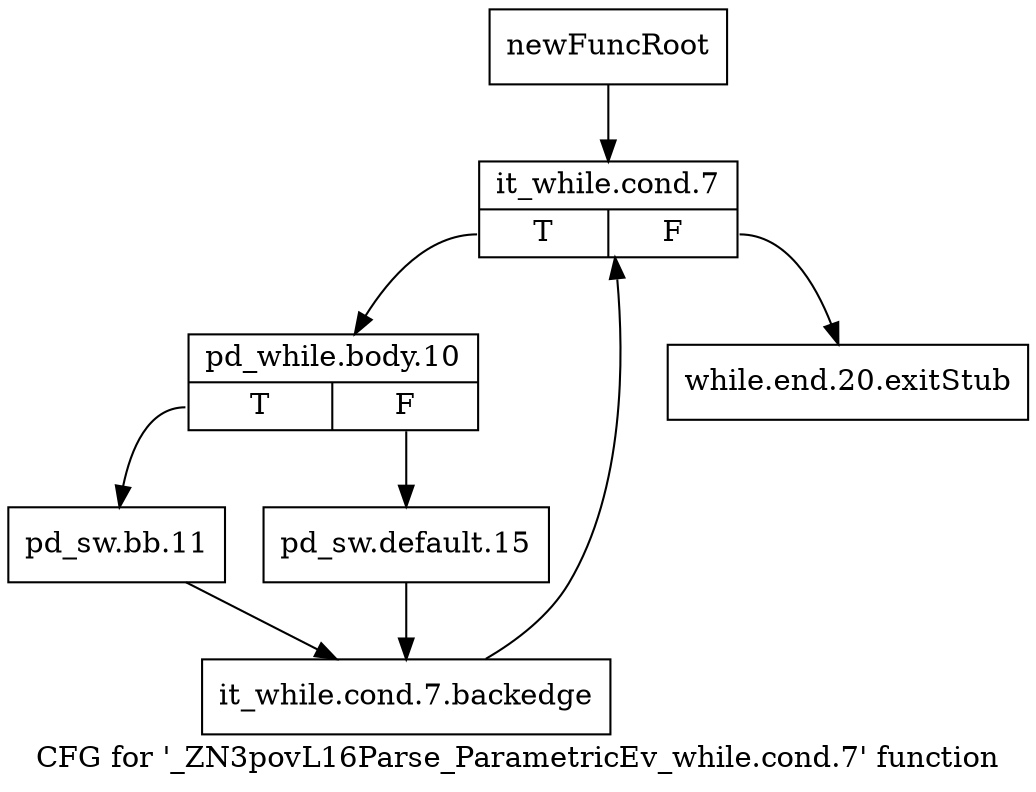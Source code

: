 digraph "CFG for '_ZN3povL16Parse_ParametricEv_while.cond.7' function" {
	label="CFG for '_ZN3povL16Parse_ParametricEv_while.cond.7' function";

	Node0x2758e00 [shape=record,label="{newFuncRoot}"];
	Node0x2758e00 -> Node0x2758ea0;
	Node0x2758e50 [shape=record,label="{while.end.20.exitStub}"];
	Node0x2758ea0 [shape=record,label="{it_while.cond.7|{<s0>T|<s1>F}}"];
	Node0x2758ea0:s0 -> Node0x2758ef0;
	Node0x2758ea0:s1 -> Node0x2758e50;
	Node0x2758ef0 [shape=record,label="{pd_while.body.10|{<s0>T|<s1>F}}"];
	Node0x2758ef0:s0 -> Node0x2758f90;
	Node0x2758ef0:s1 -> Node0x2758f40;
	Node0x2758f40 [shape=record,label="{pd_sw.default.15}"];
	Node0x2758f40 -> Node0x2758fe0;
	Node0x2758f90 [shape=record,label="{pd_sw.bb.11}"];
	Node0x2758f90 -> Node0x2758fe0;
	Node0x2758fe0 [shape=record,label="{it_while.cond.7.backedge}"];
	Node0x2758fe0 -> Node0x2758ea0;
}
